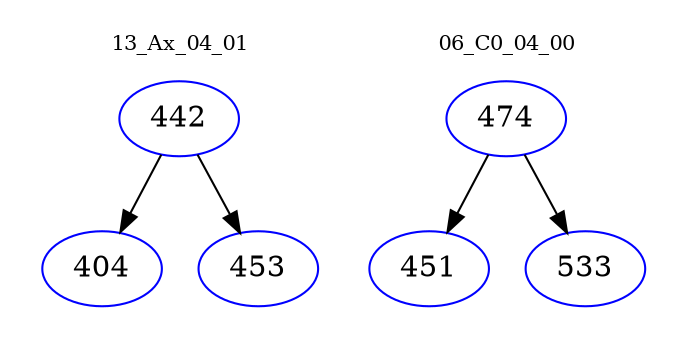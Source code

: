 digraph{
subgraph cluster_0 {
color = white
label = "13_Ax_04_01";
fontsize=10;
T0_442 [label="442", color="blue"]
T0_442 -> T0_404 [color="black"]
T0_404 [label="404", color="blue"]
T0_442 -> T0_453 [color="black"]
T0_453 [label="453", color="blue"]
}
subgraph cluster_1 {
color = white
label = "06_C0_04_00";
fontsize=10;
T1_474 [label="474", color="blue"]
T1_474 -> T1_451 [color="black"]
T1_451 [label="451", color="blue"]
T1_474 -> T1_533 [color="black"]
T1_533 [label="533", color="blue"]
}
}
